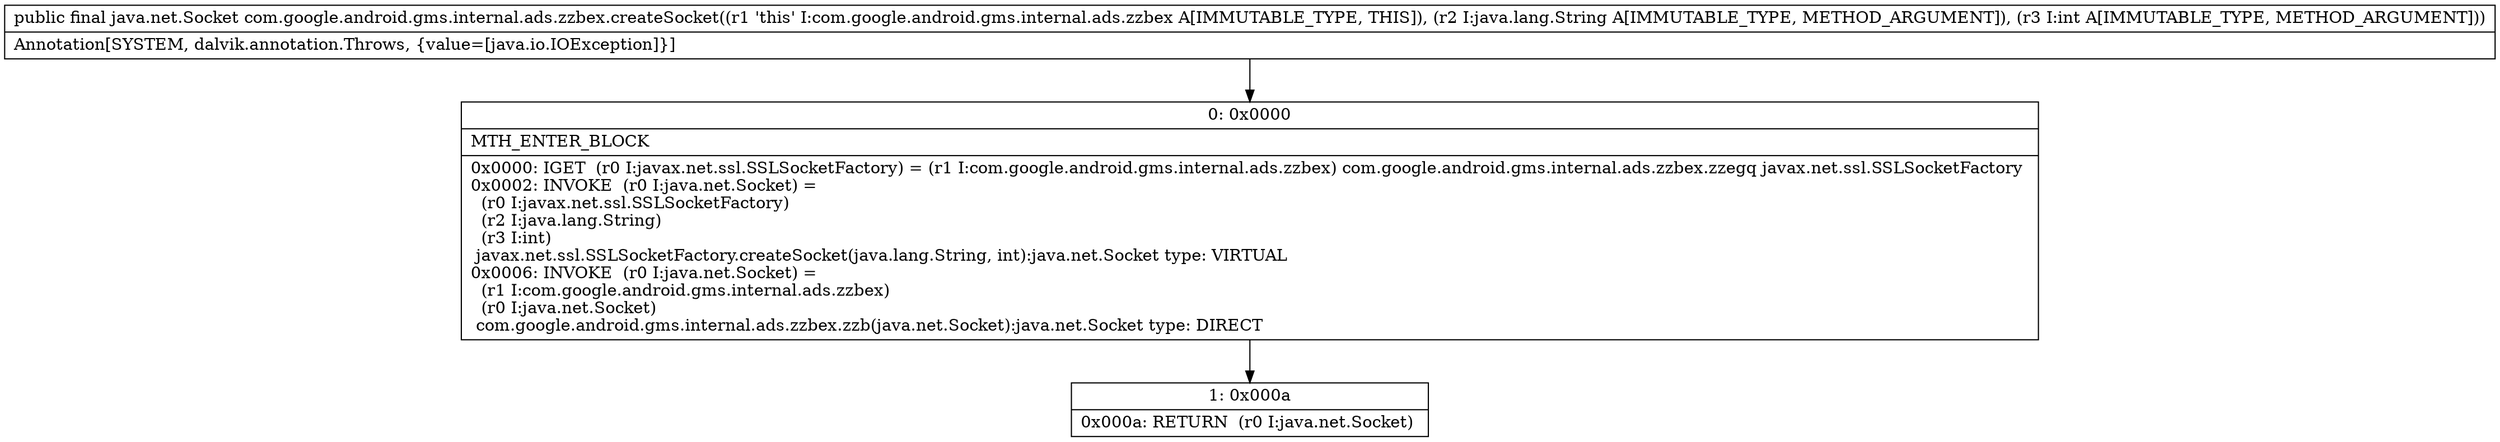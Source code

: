 digraph "CFG forcom.google.android.gms.internal.ads.zzbex.createSocket(Ljava\/lang\/String;I)Ljava\/net\/Socket;" {
Node_0 [shape=record,label="{0\:\ 0x0000|MTH_ENTER_BLOCK\l|0x0000: IGET  (r0 I:javax.net.ssl.SSLSocketFactory) = (r1 I:com.google.android.gms.internal.ads.zzbex) com.google.android.gms.internal.ads.zzbex.zzegq javax.net.ssl.SSLSocketFactory \l0x0002: INVOKE  (r0 I:java.net.Socket) = \l  (r0 I:javax.net.ssl.SSLSocketFactory)\l  (r2 I:java.lang.String)\l  (r3 I:int)\l javax.net.ssl.SSLSocketFactory.createSocket(java.lang.String, int):java.net.Socket type: VIRTUAL \l0x0006: INVOKE  (r0 I:java.net.Socket) = \l  (r1 I:com.google.android.gms.internal.ads.zzbex)\l  (r0 I:java.net.Socket)\l com.google.android.gms.internal.ads.zzbex.zzb(java.net.Socket):java.net.Socket type: DIRECT \l}"];
Node_1 [shape=record,label="{1\:\ 0x000a|0x000a: RETURN  (r0 I:java.net.Socket) \l}"];
MethodNode[shape=record,label="{public final java.net.Socket com.google.android.gms.internal.ads.zzbex.createSocket((r1 'this' I:com.google.android.gms.internal.ads.zzbex A[IMMUTABLE_TYPE, THIS]), (r2 I:java.lang.String A[IMMUTABLE_TYPE, METHOD_ARGUMENT]), (r3 I:int A[IMMUTABLE_TYPE, METHOD_ARGUMENT]))  | Annotation[SYSTEM, dalvik.annotation.Throws, \{value=[java.io.IOException]\}]\l}"];
MethodNode -> Node_0;
Node_0 -> Node_1;
}

